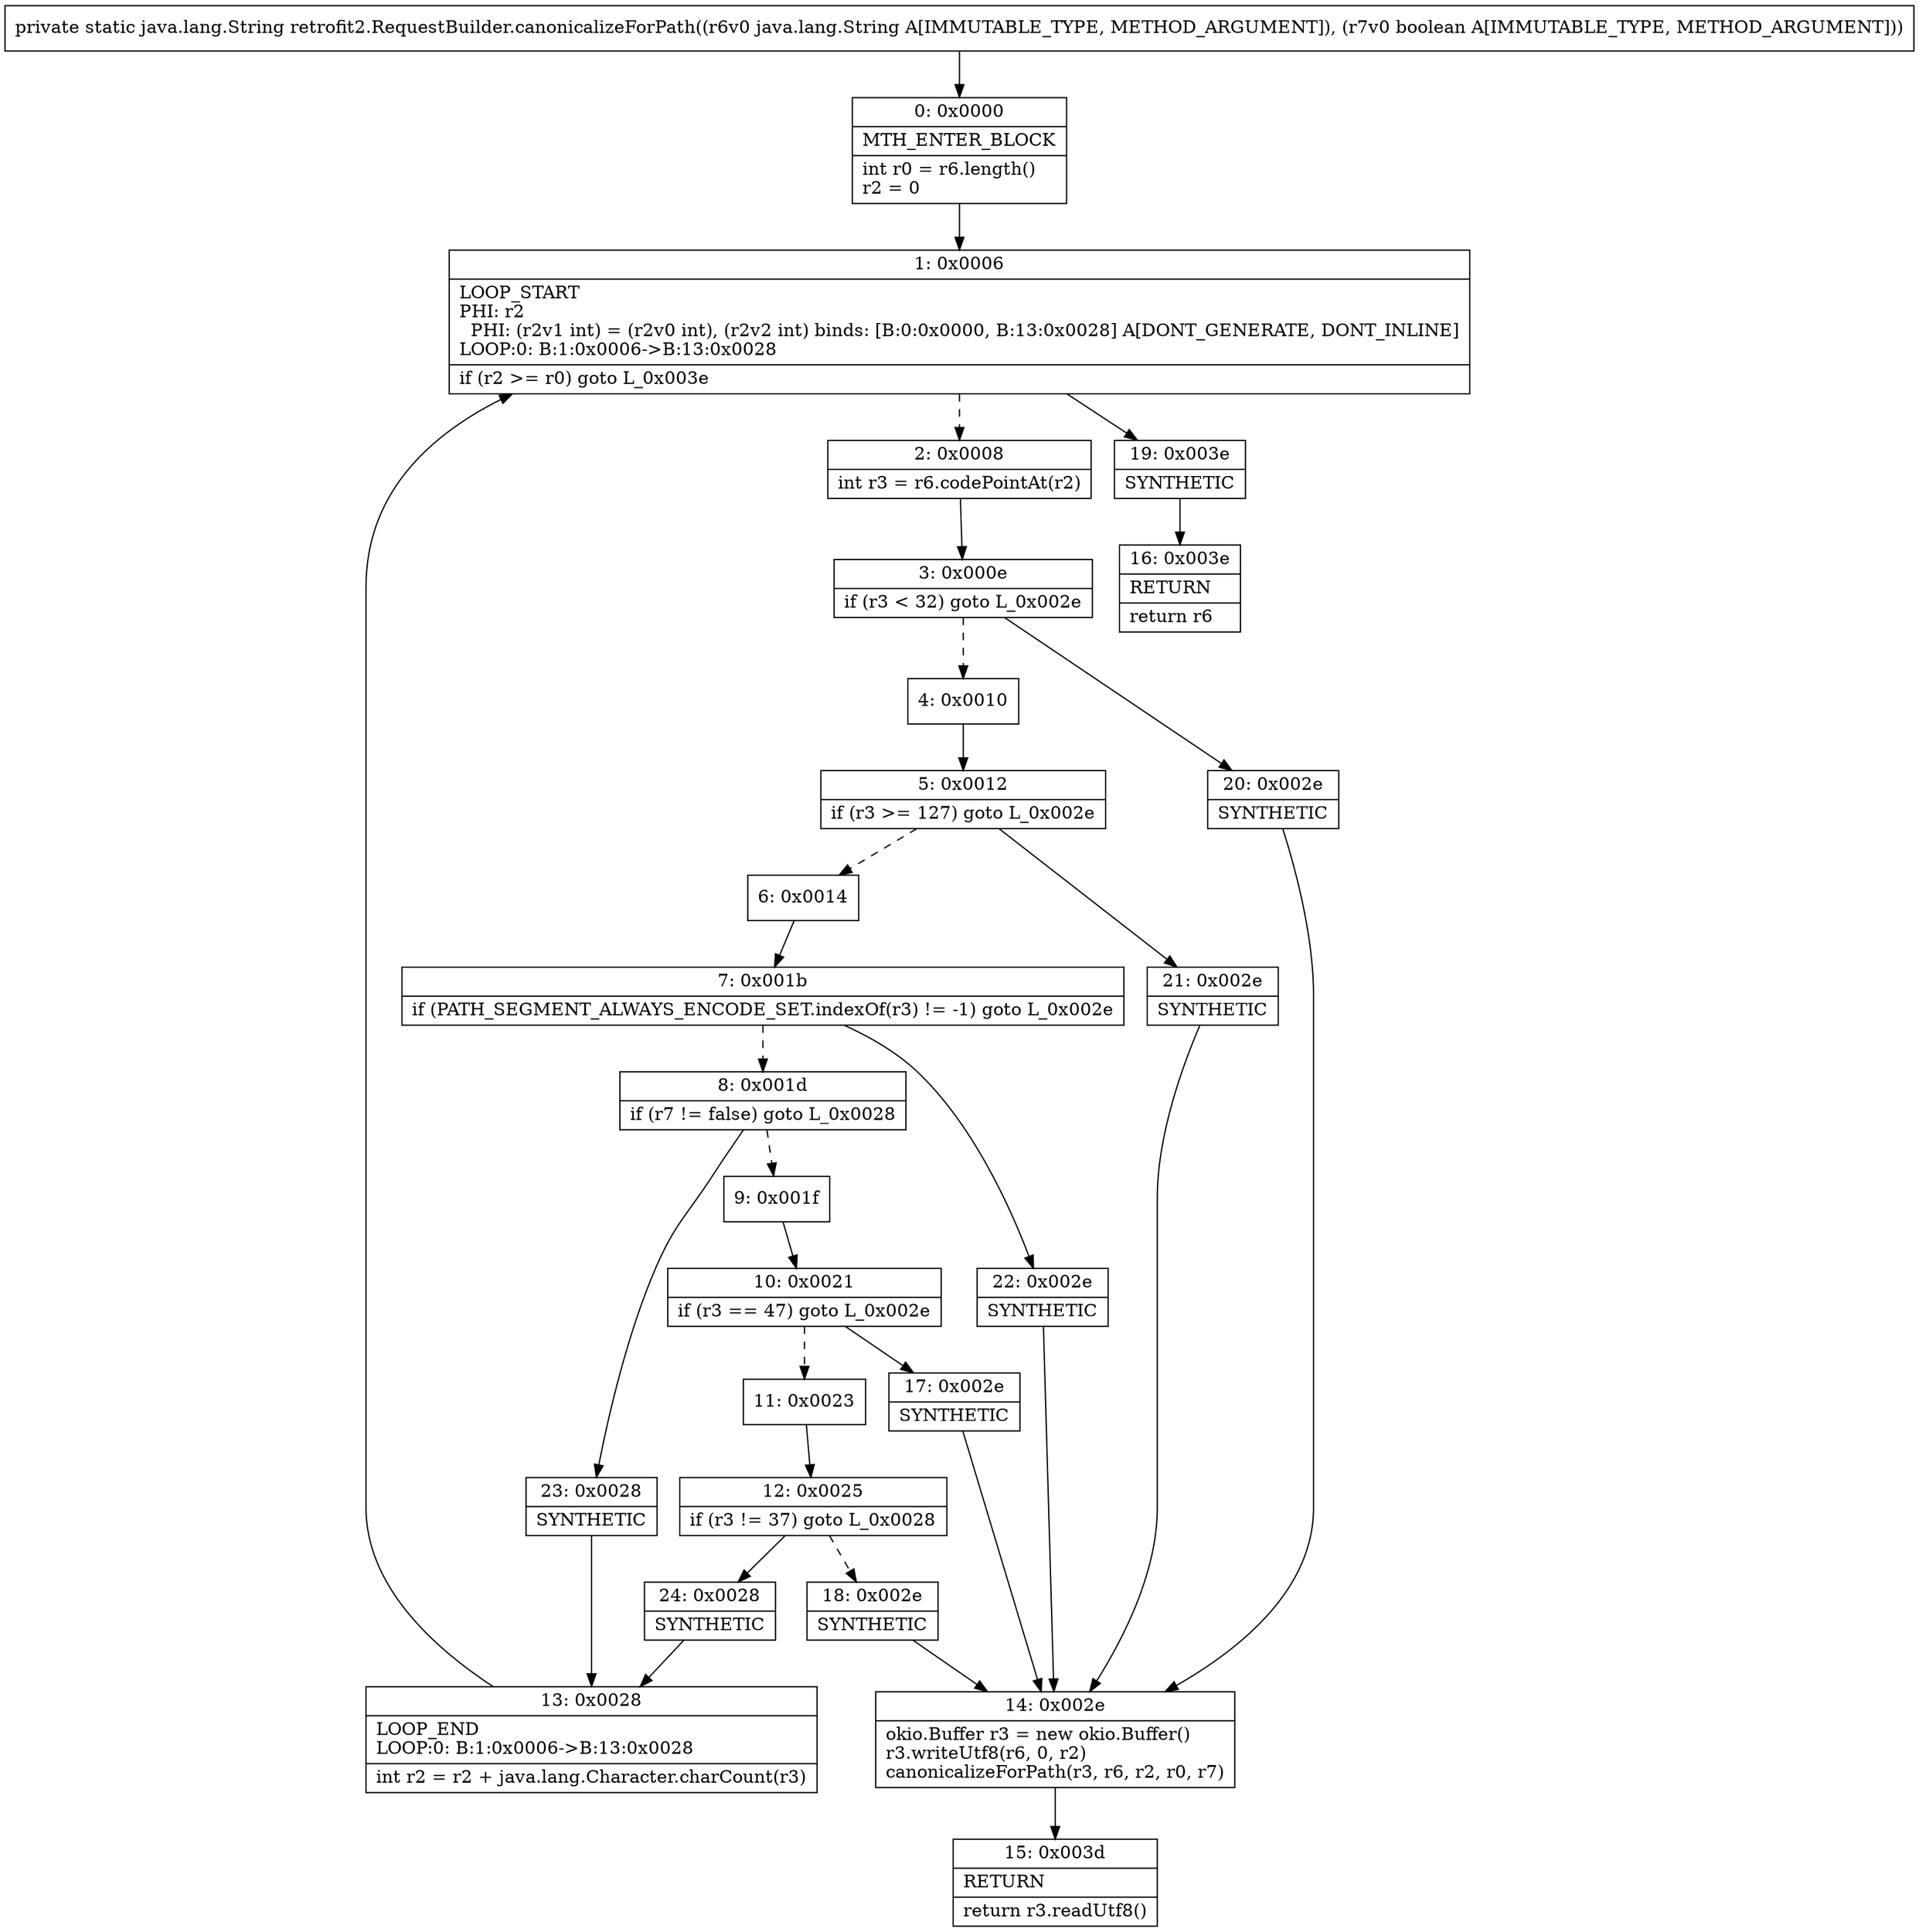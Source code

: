 digraph "CFG forretrofit2.RequestBuilder.canonicalizeForPath(Ljava\/lang\/String;Z)Ljava\/lang\/String;" {
Node_0 [shape=record,label="{0\:\ 0x0000|MTH_ENTER_BLOCK\l|int r0 = r6.length()\lr2 = 0\l}"];
Node_1 [shape=record,label="{1\:\ 0x0006|LOOP_START\lPHI: r2 \l  PHI: (r2v1 int) = (r2v0 int), (r2v2 int) binds: [B:0:0x0000, B:13:0x0028] A[DONT_GENERATE, DONT_INLINE]\lLOOP:0: B:1:0x0006\-\>B:13:0x0028\l|if (r2 \>= r0) goto L_0x003e\l}"];
Node_2 [shape=record,label="{2\:\ 0x0008|int r3 = r6.codePointAt(r2)\l}"];
Node_3 [shape=record,label="{3\:\ 0x000e|if (r3 \< 32) goto L_0x002e\l}"];
Node_4 [shape=record,label="{4\:\ 0x0010}"];
Node_5 [shape=record,label="{5\:\ 0x0012|if (r3 \>= 127) goto L_0x002e\l}"];
Node_6 [shape=record,label="{6\:\ 0x0014}"];
Node_7 [shape=record,label="{7\:\ 0x001b|if (PATH_SEGMENT_ALWAYS_ENCODE_SET.indexOf(r3) != \-1) goto L_0x002e\l}"];
Node_8 [shape=record,label="{8\:\ 0x001d|if (r7 != false) goto L_0x0028\l}"];
Node_9 [shape=record,label="{9\:\ 0x001f}"];
Node_10 [shape=record,label="{10\:\ 0x0021|if (r3 == 47) goto L_0x002e\l}"];
Node_11 [shape=record,label="{11\:\ 0x0023}"];
Node_12 [shape=record,label="{12\:\ 0x0025|if (r3 != 37) goto L_0x0028\l}"];
Node_13 [shape=record,label="{13\:\ 0x0028|LOOP_END\lLOOP:0: B:1:0x0006\-\>B:13:0x0028\l|int r2 = r2 + java.lang.Character.charCount(r3)\l}"];
Node_14 [shape=record,label="{14\:\ 0x002e|okio.Buffer r3 = new okio.Buffer()\lr3.writeUtf8(r6, 0, r2)\lcanonicalizeForPath(r3, r6, r2, r0, r7)\l}"];
Node_15 [shape=record,label="{15\:\ 0x003d|RETURN\l|return r3.readUtf8()\l}"];
Node_16 [shape=record,label="{16\:\ 0x003e|RETURN\l|return r6\l}"];
Node_17 [shape=record,label="{17\:\ 0x002e|SYNTHETIC\l}"];
Node_18 [shape=record,label="{18\:\ 0x002e|SYNTHETIC\l}"];
Node_19 [shape=record,label="{19\:\ 0x003e|SYNTHETIC\l}"];
Node_20 [shape=record,label="{20\:\ 0x002e|SYNTHETIC\l}"];
Node_21 [shape=record,label="{21\:\ 0x002e|SYNTHETIC\l}"];
Node_22 [shape=record,label="{22\:\ 0x002e|SYNTHETIC\l}"];
Node_23 [shape=record,label="{23\:\ 0x0028|SYNTHETIC\l}"];
Node_24 [shape=record,label="{24\:\ 0x0028|SYNTHETIC\l}"];
MethodNode[shape=record,label="{private static java.lang.String retrofit2.RequestBuilder.canonicalizeForPath((r6v0 java.lang.String A[IMMUTABLE_TYPE, METHOD_ARGUMENT]), (r7v0 boolean A[IMMUTABLE_TYPE, METHOD_ARGUMENT])) }"];
MethodNode -> Node_0;
Node_0 -> Node_1;
Node_1 -> Node_2[style=dashed];
Node_1 -> Node_19;
Node_2 -> Node_3;
Node_3 -> Node_4[style=dashed];
Node_3 -> Node_20;
Node_4 -> Node_5;
Node_5 -> Node_6[style=dashed];
Node_5 -> Node_21;
Node_6 -> Node_7;
Node_7 -> Node_8[style=dashed];
Node_7 -> Node_22;
Node_8 -> Node_9[style=dashed];
Node_8 -> Node_23;
Node_9 -> Node_10;
Node_10 -> Node_11[style=dashed];
Node_10 -> Node_17;
Node_11 -> Node_12;
Node_12 -> Node_18[style=dashed];
Node_12 -> Node_24;
Node_13 -> Node_1;
Node_14 -> Node_15;
Node_17 -> Node_14;
Node_18 -> Node_14;
Node_19 -> Node_16;
Node_20 -> Node_14;
Node_21 -> Node_14;
Node_22 -> Node_14;
Node_23 -> Node_13;
Node_24 -> Node_13;
}

